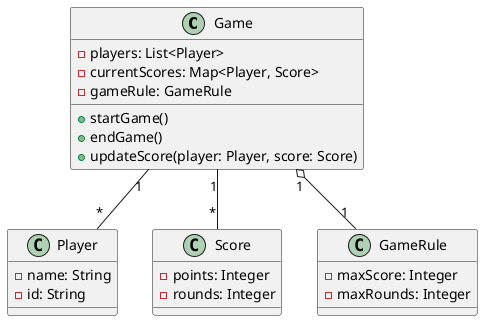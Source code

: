 @startuml
class Game {
  - players: List<Player>
  - currentScores: Map<Player, Score>
  - gameRule: GameRule
  + startGame()
  + endGame()
  + updateScore(player: Player, score: Score)
}

class Player {
  - name: String
  - id: String
}

class Score {
  - points: Integer
  - rounds: Integer
}

class GameRule {
  - maxScore: Integer
  - maxRounds: Integer
}

Game "1" -- "*" Player
Game "1" -- "*" Score
Game "1" o-- "1" GameRule
@enduml
